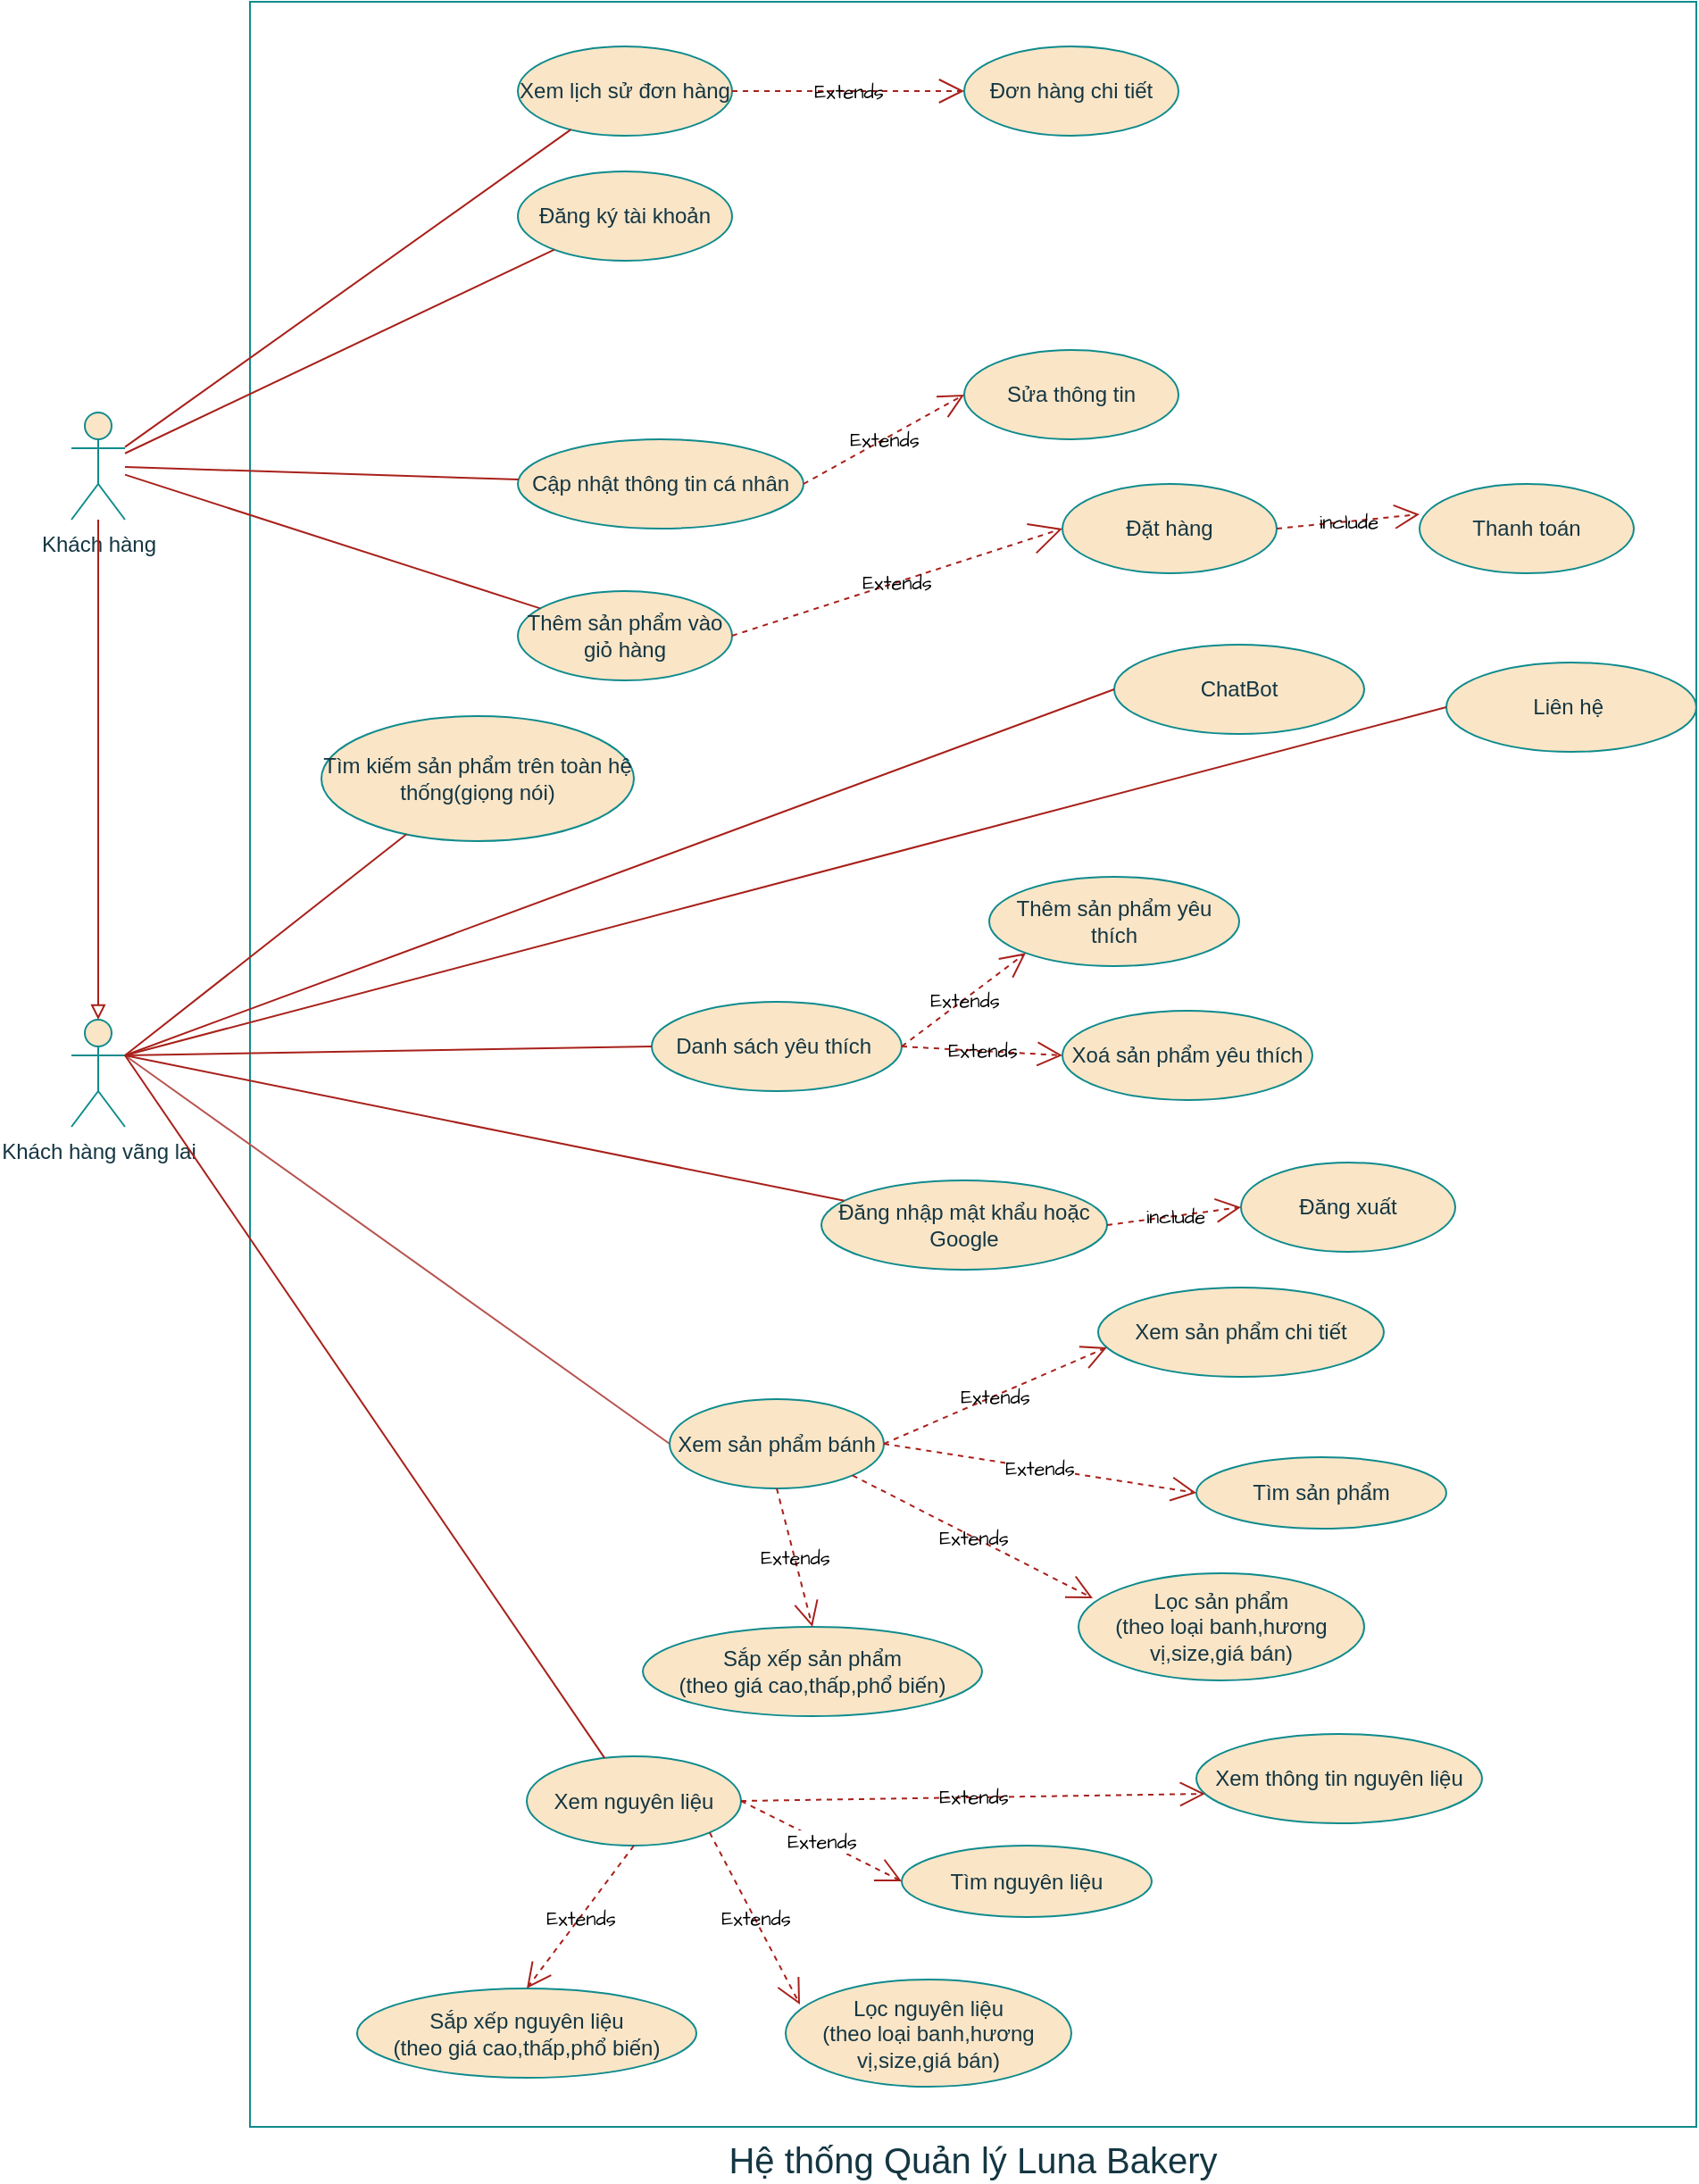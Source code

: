 <mxfile version="28.0.6">
  <diagram id="use_case_customer_diagram" name="Page-1">
    <mxGraphModel dx="2013" dy="795" grid="1" gridSize="10" guides="1" tooltips="1" connect="1" arrows="1" fold="1" page="1" pageScale="1" pageWidth="827" pageHeight="1169" math="0" shadow="0">
      <root>
        <mxCell id="0" />
        <mxCell id="1" parent="0" />
        <mxCell id="system_boundary" value="Hệ thống Quản lý Luna Bakery" style="shape=rectangle;labelPosition=top;verticalLabelPosition=bottom;align=center;verticalAlign=top;whiteSpace=wrap;fillColor=none;fontSize=20;labelBackgroundColor=none;strokeColor=#0F8B8D;fontColor=#143642;" parent="1" vertex="1">
          <mxGeometry x="-70" y="20" width="810" height="1190" as="geometry" />
        </mxCell>
        <mxCell id="customer_actor" value="Khách hàng" style="shape=umlActor;verticalLabelPosition=bottom;verticalAlign=top;html=1;labelBackgroundColor=none;fillColor=#FAE5C7;strokeColor=#0F8B8D;fontColor=#143642;" parent="1" vertex="1">
          <mxGeometry x="-170" y="250" width="30" height="60" as="geometry" />
        </mxCell>
        <mxCell id="pOwzvyj6JEWEIcj3ehGx-12" style="rounded=0;orthogonalLoop=1;jettySize=auto;html=1;exitX=1;exitY=0.333;exitDx=0;exitDy=0;exitPerimeter=0;entryX=0;entryY=0.5;entryDx=0;entryDy=0;fillColor=#f8cecc;strokeColor=#b85450;endArrow=none;endFill=0;" edge="1" parent="1" source="guest_actor" target="pOwzvyj6JEWEIcj3ehGx-3">
          <mxGeometry relative="1" as="geometry" />
        </mxCell>
        <mxCell id="guest_actor" value="Khách hàng vãng lai" style="shape=umlActor;verticalLabelPosition=bottom;verticalAlign=top;html=1;labelBackgroundColor=none;fillColor=#FAE5C7;strokeColor=#0F8B8D;fontColor=#143642;" parent="1" vertex="1">
          <mxGeometry x="-170" y="590" width="30" height="60" as="geometry" />
        </mxCell>
        <mxCell id="generalization_guest_customer" value="" style="endArrow=none;endSize=12;endFill=0;html=1;rounded=0;exitX=0.5;exitY=0;exitDx=0;exitDy=0;entryX=0.5;entryY=1;entryDx=0;entryDy=0;startFill=0;startArrow=block;labelBackgroundColor=none;strokeColor=#A8201A;fontColor=default;" parent="1" source="guest_actor" target="customer_actor" edge="1">
          <mxGeometry width="160" height="100" relative="1" as="geometry">
            <mxPoint x="1100" y="1060" as="sourcePoint" />
            <mxPoint x="1110" y="1010" as="targetPoint" />
          </mxGeometry>
        </mxCell>
        <mxCell id="uc_view_products" value="Xem nguyên liệu" style="ellipse;whiteSpace=wrap;html=1;labelBackgroundColor=none;fillColor=#FAE5C7;strokeColor=#0F8B8D;fontColor=#143642;" parent="1" vertex="1">
          <mxGeometry x="85" y="1002.5" width="120" height="50" as="geometry" />
        </mxCell>
        <mxCell id="uc_view_product_details" value="Xem thông tin nguyên liệu" style="ellipse;whiteSpace=wrap;html=1;labelBackgroundColor=none;fillColor=#FAE5C7;strokeColor=#0F8B8D;fontColor=#143642;" parent="1" vertex="1">
          <mxGeometry x="460" y="990.0" width="160" height="50" as="geometry" />
        </mxCell>
        <mxCell id="uc_filter_products" value="Lọc nguyên liệu&lt;div&gt;(theo loại banh,hương vị,size,giá bán)&lt;/div&gt;" style="ellipse;whiteSpace=wrap;html=1;labelBackgroundColor=none;fillColor=#FAE5C7;strokeColor=#0F8B8D;fontColor=#143642;" parent="1" vertex="1">
          <mxGeometry x="230" y="1127.5" width="160" height="60" as="geometry" />
        </mxCell>
        <mxCell id="uc_sort_products" value="Sắp xếp nguyên liệu&lt;br&gt;(theo giá cao,thấp,phổ biến)" style="ellipse;whiteSpace=wrap;html=1;labelBackgroundColor=none;fillColor=#FAE5C7;strokeColor=#0F8B8D;fontColor=#143642;" parent="1" vertex="1">
          <mxGeometry x="-10" y="1132.5" width="190" height="50" as="geometry" />
        </mxCell>
        <mxCell id="uc_search_products" value="Tìm kiếm sản phẩm trên toàn hệ thống(giọng nói)" style="ellipse;whiteSpace=wrap;html=1;labelBackgroundColor=none;fillColor=#FAE5C7;strokeColor=#0F8B8D;fontColor=#143642;" parent="1" vertex="1">
          <mxGeometry x="-30" y="420" width="175" height="70" as="geometry" />
        </mxCell>
        <mxCell id="uc_find_products" value="Tìm nguyên liệu" style="ellipse;whiteSpace=wrap;html=1;labelBackgroundColor=none;fillColor=#FAE5C7;strokeColor=#0F8B8D;fontColor=#143642;" parent="1" vertex="1">
          <mxGeometry x="295" y="1052.5" width="140" height="40" as="geometry" />
        </mxCell>
        <mxCell id="uc_register" value="Đăng ký tài khoản" style="ellipse;whiteSpace=wrap;html=1;labelBackgroundColor=none;fillColor=#FAE5C7;strokeColor=#0F8B8D;fontColor=#143642;" parent="1" vertex="1">
          <mxGeometry x="80" y="115" width="120" height="50" as="geometry" />
        </mxCell>
        <mxCell id="uc_login" value="Đăng nhập mật khẩu hoặc Google" style="ellipse;whiteSpace=wrap;html=1;labelBackgroundColor=none;fillColor=#FAE5C7;strokeColor=#0F8B8D;fontColor=#143642;" parent="1" vertex="1">
          <mxGeometry x="250" y="680" width="160" height="50" as="geometry" />
        </mxCell>
        <mxCell id="uc_logout" value="Đăng xuất" style="ellipse;whiteSpace=wrap;html=1;labelBackgroundColor=none;fillColor=#FAE5C7;strokeColor=#0F8B8D;fontColor=#143642;" parent="1" vertex="1">
          <mxGeometry x="485" y="670" width="120" height="50" as="geometry" />
        </mxCell>
        <mxCell id="uc_update_profile" value="Cập nhật thông tin cá nhân" style="ellipse;whiteSpace=wrap;html=1;labelBackgroundColor=none;fillColor=#FAE5C7;strokeColor=#0F8B8D;fontColor=#143642;" parent="1" vertex="1">
          <mxGeometry x="80" y="265" width="160" height="50" as="geometry" />
        </mxCell>
        <mxCell id="uc_view_order_history" value="Xem lịch sử đơn hàng" style="ellipse;whiteSpace=wrap;html=1;labelBackgroundColor=none;fillColor=#FAE5C7;strokeColor=#0F8B8D;fontColor=#143642;" parent="1" vertex="1">
          <mxGeometry x="80" y="45" width="120" height="50" as="geometry" />
        </mxCell>
        <mxCell id="uc_order_details" value="Đơn hàng chi tiết" style="ellipse;whiteSpace=wrap;html=1;labelBackgroundColor=none;fillColor=#FAE5C7;strokeColor=#0F8B8D;fontColor=#143642;" parent="1" vertex="1">
          <mxGeometry x="330" y="45" width="120" height="50" as="geometry" />
        </mxCell>
        <mxCell id="uc_add_to_cart" value="Thêm sản phẩm vào giỏ hàng" style="ellipse;whiteSpace=wrap;html=1;labelBackgroundColor=none;fillColor=#FAE5C7;strokeColor=#0F8B8D;fontColor=#143642;" parent="1" vertex="1">
          <mxGeometry x="80" y="350" width="120" height="50" as="geometry" />
        </mxCell>
        <mxCell id="uc_place_order" value="Đặt hàng" style="ellipse;whiteSpace=wrap;html=1;labelBackgroundColor=none;fillColor=#FAE5C7;strokeColor=#0F8B8D;fontColor=#143642;" parent="1" vertex="1">
          <mxGeometry x="385" y="290" width="120" height="50" as="geometry" />
        </mxCell>
        <mxCell id="uc_payment" value="Thanh toán" style="ellipse;whiteSpace=wrap;html=1;labelBackgroundColor=none;fillColor=#FAE5C7;strokeColor=#0F8B8D;fontColor=#143642;" parent="1" vertex="1">
          <mxGeometry x="585" y="290" width="120" height="50" as="geometry" />
        </mxCell>
        <mxCell id="conn_guest_view_products" value="" style="endArrow=none;html=1;labelBackgroundColor=none;strokeColor=#A8201A;fontColor=default;exitX=1;exitY=0.333;exitDx=0;exitDy=0;exitPerimeter=0;" parent="1" source="guest_actor" target="uc_view_products" edge="1">
          <mxGeometry width="50" height="50" relative="1" as="geometry">
            <mxPoint x="760" y="585" as="sourcePoint" />
            <mxPoint x="810" y="535" as="targetPoint" />
          </mxGeometry>
        </mxCell>
        <mxCell id="conn_customer_search" value="" style="endArrow=none;html=1;labelBackgroundColor=none;strokeColor=#A8201A;fontColor=default;exitX=1;exitY=0.333;exitDx=0;exitDy=0;exitPerimeter=0;" parent="1" source="guest_actor" target="uc_search_products" edge="1">
          <mxGeometry width="50" height="50" relative="1" as="geometry">
            <mxPoint x="760" y="485" as="sourcePoint" />
            <mxPoint x="810" y="435" as="targetPoint" />
          </mxGeometry>
        </mxCell>
        <mxCell id="conn_customer_register" value="" style="endArrow=none;html=1;labelBackgroundColor=none;strokeColor=#A8201A;fontColor=default;" parent="1" source="customer_actor" target="uc_register" edge="1">
          <mxGeometry width="50" height="50" relative="1" as="geometry">
            <mxPoint x="760" y="485" as="sourcePoint" />
            <mxPoint x="810" y="435" as="targetPoint" />
          </mxGeometry>
        </mxCell>
        <mxCell id="conn_customer_login" value="" style="endArrow=none;html=1;labelBackgroundColor=none;strokeColor=#A8201A;fontColor=default;exitX=1;exitY=0.333;exitDx=0;exitDy=0;exitPerimeter=0;" parent="1" source="guest_actor" target="uc_login" edge="1">
          <mxGeometry width="50" height="50" relative="1" as="geometry">
            <mxPoint x="-140" y="620" as="sourcePoint" />
            <mxPoint x="980" y="915" as="targetPoint" />
          </mxGeometry>
        </mxCell>
        <mxCell id="conn_customer_update_profile" value="" style="endArrow=none;html=1;labelBackgroundColor=none;strokeColor=#A8201A;fontColor=default;" parent="1" source="customer_actor" target="uc_update_profile" edge="1">
          <mxGeometry width="50" height="50" relative="1" as="geometry">
            <mxPoint x="760" y="485" as="sourcePoint" />
            <mxPoint x="810" y="435" as="targetPoint" />
          </mxGeometry>
        </mxCell>
        <mxCell id="conn_customer_order_history" value="" style="endArrow=none;html=1;labelBackgroundColor=none;strokeColor=#A8201A;fontColor=default;" parent="1" source="customer_actor" target="uc_view_order_history" edge="1">
          <mxGeometry width="50" height="50" relative="1" as="geometry">
            <mxPoint x="760" y="485" as="sourcePoint" />
            <mxPoint x="810" y="435" as="targetPoint" />
          </mxGeometry>
        </mxCell>
        <mxCell id="conn_customer_add_to_cart" value="" style="endArrow=none;html=1;labelBackgroundColor=none;strokeColor=#A8201A;fontColor=default;" parent="1" source="customer_actor" target="uc_add_to_cart" edge="1">
          <mxGeometry width="50" height="50" relative="1" as="geometry">
            <mxPoint x="760" y="485" as="sourcePoint" />
            <mxPoint x="810" y="435" as="targetPoint" />
          </mxGeometry>
        </mxCell>
        <mxCell id="include_login_logout" value="include" style="endArrow=open;endSize=12;dashed=1;html=1;rounded=0;hachureGap=4;fontFamily=Architects Daughter;fontSource=https%3A%2F%2Ffonts.googleapis.com%2Fcss%3Ffamily%3DArchitects%2BDaughter;endFill=0;exitX=1;exitY=0.5;exitDx=0;exitDy=0;entryX=0;entryY=0.5;entryDx=0;entryDy=0;labelBackgroundColor=none;strokeColor=#A8201A;fontColor=default;" parent="1" source="uc_login" target="uc_logout" edge="1">
          <mxGeometry width="160" relative="1" as="geometry">
            <mxPoint x="600" y="675" as="sourcePoint" />
          </mxGeometry>
        </mxCell>
        <mxCell id="include_order_payment" value="include" style="endArrow=open;endSize=12;dashed=1;html=1;rounded=0;hachureGap=4;fontFamily=Architects Daughter;fontSource=https%3A%2F%2Ffonts.googleapis.com%2Ffamily%3DArchitects%2BDaughter;endFill=0;exitX=1;exitY=0.5;exitDx=0;exitDy=0;entryX=0;entryY=0.34;entryDx=0;entryDy=0;entryPerimeter=0;labelBackgroundColor=none;strokeColor=#A8201A;fontColor=default;" parent="1" source="uc_place_order" target="uc_payment" edge="1">
          <mxGeometry width="160" relative="1" as="geometry">
            <mxPoint x="365" y="500" as="sourcePoint" />
            <mxPoint x="525" y="500" as="targetPoint" />
          </mxGeometry>
        </mxCell>
        <mxCell id="extends_add_to_cart_order" value="Extends" style="endArrow=open;endSize=16;endFill=0;html=1;rounded=0;hachureGap=4;fontFamily=Architects Daughter;fontSource=https%3A%2F%2Ffonts.googleapis.com%2Fcss%3Ffamily%3DArchitects%2BDaughter;entryX=0;entryY=0.5;entryDx=0;entryDy=0;labelBackgroundColor=none;strokeColor=#A8201A;fontColor=default;dashed=1;exitX=1;exitY=0.5;exitDx=0;exitDy=0;" parent="1" source="uc_add_to_cart" target="uc_place_order" edge="1">
          <mxGeometry width="160" relative="1" as="geometry">
            <mxPoint x="430" y="500" as="sourcePoint" />
            <mxPoint x="590" y="500" as="targetPoint" />
          </mxGeometry>
        </mxCell>
        <mxCell id="extends_view_details" value="Extends" style="endArrow=open;endSize=12;dashed=1;html=1;rounded=0;hachureGap=4;fontFamily=Architects Daughter;fontSource=https%3A%2F%2Ffonts.googleapis.com%2Fcss%3Ffamily%3DArchitects%2BDaughter;endFill=0;exitX=1;exitY=0.5;exitDx=0;exitDy=0;entryX=0.031;entryY=0.67;entryDx=0;entryDy=0;labelBackgroundColor=none;strokeColor=#A8201A;entryPerimeter=0;" parent="1" source="uc_view_products" target="uc_view_product_details" edge="1">
          <mxGeometry relative="1" as="geometry">
            <mxPoint x="167" y="899.16" as="sourcePoint" />
          </mxGeometry>
        </mxCell>
        <mxCell id="extends_find_products" value="Extends" style="endArrow=open;endSize=12;dashed=1;html=1;rounded=0;hachureGap=4;fontFamily=Architects Daughter;fontSource=https%3A%2F%2Ffonts.googleapis.com%2Fcss%3Ffamily%3DArchitects%2BDaughter;endFill=0;exitX=1;exitY=0.5;exitDx=0;exitDy=0;entryX=0;entryY=0.5;entryDx=0;entryDy=0;dashed=1;endArrow=open;endFill=0;strokeColor=#A8201A;" parent="1" source="uc_view_products" target="uc_find_products" edge="1">
          <mxGeometry relative="1" as="geometry">
            <mxPoint x="165" y="1287.5" as="sourcePoint" />
            <mxPoint x="220" y="1222.5" as="targetPoint" />
          </mxGeometry>
        </mxCell>
        <mxCell id="extends_order_details" value="Extends" style="endArrow=open;endSize=12;dashed=1;html=1;rounded=0;hachureGap=4;fontFamily=Architects Daughter;fontSource=https%3A%2F%2Ffonts.googleapis.com%2Fcss%3Ffamily%3DArchitects%2BDaughter;endFill=0;exitX=1;exitY=0.5;exitDx=0;exitDy=0;entryX=0;entryY=0.5;entryDx=0;entryDy=0;labelBackgroundColor=none;strokeColor=#A8201A;" parent="1" source="uc_view_order_history" target="uc_order_details" edge="1">
          <mxGeometry width="160" relative="1" as="geometry">
            <mxPoint x="290" y="70" as="sourcePoint" />
            <mxPoint x="360" y="92" as="targetPoint" />
          </mxGeometry>
        </mxCell>
        <mxCell id="dawNsnhaz4Br6hOezqq4-2" value="Liên hệ&amp;nbsp;" style="ellipse;whiteSpace=wrap;html=1;labelBackgroundColor=none;fillColor=#FAE5C7;strokeColor=#0F8B8D;fontColor=#143642;" parent="1" vertex="1">
          <mxGeometry x="600" y="390" width="140" height="50" as="geometry" />
        </mxCell>
        <mxCell id="dawNsnhaz4Br6hOezqq4-3" value="" style="endArrow=none;html=1;labelBackgroundColor=none;strokeColor=#A8201A;fontColor=default;exitX=1;exitY=0.333;exitDx=0;exitDy=0;exitPerimeter=0;entryX=0;entryY=0.5;entryDx=0;entryDy=0;" parent="1" source="guest_actor" target="dawNsnhaz4Br6hOezqq4-2" edge="1">
          <mxGeometry width="50" height="50" relative="1" as="geometry">
            <mxPoint x="-60" y="600" as="sourcePoint" />
            <mxPoint x="201" y="757" as="targetPoint" />
          </mxGeometry>
        </mxCell>
        <mxCell id="extends_filter_products" value="Extends" style="endArrow=open;endSize=12;dashed=1;html=1;rounded=0;hachureGap=4;fontFamily=Architects Daughter;fontSource=https%3A%2F%2Ffonts.googleapis.com%2Fcss%3Ffamily%3DArchitects%2BDaughter;endFill=0;exitX=1;exitY=1;exitDx=0;exitDy=0;entryX=0.05;entryY=0.233;entryDx=0;entryDy=0;labelBackgroundColor=none;strokeColor=#A8201A;entryPerimeter=0;" parent="1" source="uc_view_products" target="uc_filter_products" edge="1">
          <mxGeometry relative="1" as="geometry">
            <mxPoint x="280" y="945" as="sourcePoint" />
            <mxPoint x="470" y="850" as="targetPoint" />
          </mxGeometry>
        </mxCell>
        <mxCell id="extends_sort_products" value="Extends" style="endArrow=open;endSize=12;dashed=1;html=1;rounded=0;hachureGap=4;fontFamily=Architects Daughter;fontSource=https%3A%2F%2Ffonts.googleapis.com%2Fcss%3Ffamily%3DArchitects%2BDaughter;endFill=0;exitX=0.5;exitY=1;exitDx=0;exitDy=0;entryX=0.5;entryY=0;entryDx=0;entryDy=0;labelBackgroundColor=none;strokeColor=#A8201A;" parent="1" source="uc_view_products" target="uc_sort_products" edge="1">
          <mxGeometry relative="1" as="geometry">
            <mxPoint x="120" y="900" as="sourcePoint" />
            <mxPoint x="286" y="1001" as="targetPoint" />
          </mxGeometry>
        </mxCell>
        <mxCell id="pOwzvyj6JEWEIcj3ehGx-1" value="ChatBot" style="ellipse;whiteSpace=wrap;html=1;labelBackgroundColor=none;fillColor=#FAE5C7;strokeColor=#0F8B8D;fontColor=#143642;" vertex="1" parent="1">
          <mxGeometry x="414" y="380" width="140" height="50" as="geometry" />
        </mxCell>
        <mxCell id="pOwzvyj6JEWEIcj3ehGx-2" value="" style="endArrow=none;html=1;labelBackgroundColor=none;strokeColor=#A8201A;fontColor=default;exitX=1;exitY=0.333;exitDx=0;exitDy=0;exitPerimeter=0;entryX=0;entryY=0.5;entryDx=0;entryDy=0;" edge="1" parent="1" source="guest_actor" target="pOwzvyj6JEWEIcj3ehGx-1">
          <mxGeometry width="50" height="50" relative="1" as="geometry">
            <mxPoint x="-20" y="570" as="sourcePoint" />
            <mxPoint x="215" y="645" as="targetPoint" />
          </mxGeometry>
        </mxCell>
        <mxCell id="pOwzvyj6JEWEIcj3ehGx-3" value="Xem sản phẩm bánh" style="ellipse;whiteSpace=wrap;html=1;labelBackgroundColor=none;fillColor=#FAE5C7;strokeColor=#0F8B8D;fontColor=#143642;" vertex="1" parent="1">
          <mxGeometry x="165" y="802.5" width="120" height="50" as="geometry" />
        </mxCell>
        <mxCell id="pOwzvyj6JEWEIcj3ehGx-4" value="Xem sản phẩm chi tiết" style="ellipse;whiteSpace=wrap;html=1;labelBackgroundColor=none;fillColor=#FAE5C7;strokeColor=#0F8B8D;fontColor=#143642;" vertex="1" parent="1">
          <mxGeometry x="405" y="740" width="160" height="50" as="geometry" />
        </mxCell>
        <mxCell id="pOwzvyj6JEWEIcj3ehGx-5" value="Lọc sản phẩm&lt;br&gt;(theo loại banh,hương vị,size,giá bán)" style="ellipse;whiteSpace=wrap;html=1;labelBackgroundColor=none;fillColor=#FAE5C7;strokeColor=#0F8B8D;fontColor=#143642;" vertex="1" parent="1">
          <mxGeometry x="394" y="900.0" width="160" height="60" as="geometry" />
        </mxCell>
        <mxCell id="pOwzvyj6JEWEIcj3ehGx-6" value="Sắp xếp sản phẩm&lt;br&gt;(theo giá cao,thấp,phổ biến)" style="ellipse;whiteSpace=wrap;html=1;labelBackgroundColor=none;fillColor=#FAE5C7;strokeColor=#0F8B8D;fontColor=#143642;" vertex="1" parent="1">
          <mxGeometry x="150" y="930.0" width="190" height="50" as="geometry" />
        </mxCell>
        <mxCell id="pOwzvyj6JEWEIcj3ehGx-7" value="Tìm sản phẩm" style="ellipse;whiteSpace=wrap;html=1;labelBackgroundColor=none;fillColor=#FAE5C7;strokeColor=#0F8B8D;fontColor=#143642;" vertex="1" parent="1">
          <mxGeometry x="460" y="835.0" width="140" height="40" as="geometry" />
        </mxCell>
        <mxCell id="pOwzvyj6JEWEIcj3ehGx-8" value="Extends" style="endArrow=open;endSize=12;dashed=1;html=1;rounded=0;hachureGap=4;fontFamily=Architects Daughter;fontSource=https%3A%2F%2Ffonts.googleapis.com%2Fcss%3Ffamily%3DArchitects%2BDaughter;endFill=0;exitX=1;exitY=0.5;exitDx=0;exitDy=0;entryX=0.031;entryY=0.67;entryDx=0;entryDy=0;labelBackgroundColor=none;strokeColor=#A8201A;entryPerimeter=0;" edge="1" parent="1" source="pOwzvyj6JEWEIcj3ehGx-3" target="pOwzvyj6JEWEIcj3ehGx-4">
          <mxGeometry relative="1" as="geometry">
            <mxPoint x="257" y="689.16" as="sourcePoint" />
          </mxGeometry>
        </mxCell>
        <mxCell id="pOwzvyj6JEWEIcj3ehGx-9" value="Extends" style="endArrow=open;endSize=12;dashed=1;html=1;rounded=0;hachureGap=4;fontFamily=Architects Daughter;fontSource=https%3A%2F%2Ffonts.googleapis.com%2Fcss%3Ffamily%3DArchitects%2BDaughter;endFill=0;exitX=1;exitY=0.5;exitDx=0;exitDy=0;entryX=0;entryY=0.5;entryDx=0;entryDy=0;dashed=1;endArrow=open;endFill=0;strokeColor=#A8201A;" edge="1" parent="1" source="pOwzvyj6JEWEIcj3ehGx-3" target="pOwzvyj6JEWEIcj3ehGx-7">
          <mxGeometry relative="1" as="geometry">
            <mxPoint x="255" y="1077.5" as="sourcePoint" />
            <mxPoint x="310" y="1012.5" as="targetPoint" />
          </mxGeometry>
        </mxCell>
        <mxCell id="pOwzvyj6JEWEIcj3ehGx-10" value="Extends" style="endArrow=open;endSize=12;dashed=1;html=1;rounded=0;hachureGap=4;fontFamily=Architects Daughter;fontSource=https%3A%2F%2Ffonts.googleapis.com%2Fcss%3Ffamily%3DArchitects%2BDaughter;endFill=0;exitX=1;exitY=1;exitDx=0;exitDy=0;entryX=0.05;entryY=0.233;entryDx=0;entryDy=0;labelBackgroundColor=none;strokeColor=#A8201A;entryPerimeter=0;" edge="1" parent="1" source="pOwzvyj6JEWEIcj3ehGx-3" target="pOwzvyj6JEWEIcj3ehGx-5">
          <mxGeometry relative="1" as="geometry">
            <mxPoint x="370" y="735.0" as="sourcePoint" />
            <mxPoint x="560" y="640.0" as="targetPoint" />
          </mxGeometry>
        </mxCell>
        <mxCell id="pOwzvyj6JEWEIcj3ehGx-11" value="Extends" style="endArrow=open;endSize=12;dashed=1;html=1;rounded=0;hachureGap=4;fontFamily=Architects Daughter;fontSource=https%3A%2F%2Ffonts.googleapis.com%2Fcss%3Ffamily%3DArchitects%2BDaughter;endFill=0;exitX=0.5;exitY=1;exitDx=0;exitDy=0;entryX=0.5;entryY=0;entryDx=0;entryDy=0;labelBackgroundColor=none;strokeColor=#A8201A;" edge="1" parent="1" source="pOwzvyj6JEWEIcj3ehGx-3" target="pOwzvyj6JEWEIcj3ehGx-6">
          <mxGeometry relative="1" as="geometry">
            <mxPoint x="210" y="690.0" as="sourcePoint" />
            <mxPoint x="376" y="791.0" as="targetPoint" />
          </mxGeometry>
        </mxCell>
        <mxCell id="pOwzvyj6JEWEIcj3ehGx-13" value="Danh sách yêu thích&amp;nbsp;" style="ellipse;whiteSpace=wrap;html=1;labelBackgroundColor=none;fillColor=#FAE5C7;strokeColor=#0F8B8D;fontColor=#143642;" vertex="1" parent="1">
          <mxGeometry x="155" y="580" width="140" height="50" as="geometry" />
        </mxCell>
        <mxCell id="pOwzvyj6JEWEIcj3ehGx-14" value="Thêm sản phẩm yêu thích" style="ellipse;whiteSpace=wrap;html=1;labelBackgroundColor=none;fillColor=#FAE5C7;strokeColor=#0F8B8D;fontColor=#143642;" vertex="1" parent="1">
          <mxGeometry x="344" y="510" width="140" height="50" as="geometry" />
        </mxCell>
        <mxCell id="pOwzvyj6JEWEIcj3ehGx-15" value="Xoá sản phẩm yêu thích" style="ellipse;whiteSpace=wrap;html=1;labelBackgroundColor=none;fillColor=#FAE5C7;strokeColor=#0F8B8D;fontColor=#143642;" vertex="1" parent="1">
          <mxGeometry x="385" y="585" width="140" height="50" as="geometry" />
        </mxCell>
        <mxCell id="pOwzvyj6JEWEIcj3ehGx-16" value="Sửa thông tin" style="ellipse;whiteSpace=wrap;html=1;labelBackgroundColor=none;fillColor=#FAE5C7;strokeColor=#0F8B8D;fontColor=#143642;" vertex="1" parent="1">
          <mxGeometry x="330" y="215" width="120" height="50" as="geometry" />
        </mxCell>
        <mxCell id="pOwzvyj6JEWEIcj3ehGx-17" value="" style="endArrow=none;html=1;labelBackgroundColor=none;strokeColor=#A8201A;fontColor=default;exitX=1;exitY=0.333;exitDx=0;exitDy=0;exitPerimeter=0;entryX=0;entryY=0.5;entryDx=0;entryDy=0;" edge="1" parent="1" source="guest_actor" target="pOwzvyj6JEWEIcj3ehGx-13">
          <mxGeometry width="50" height="50" relative="1" as="geometry">
            <mxPoint x="40" y="610" as="sourcePoint" />
            <mxPoint x="443" y="691" as="targetPoint" />
          </mxGeometry>
        </mxCell>
        <mxCell id="pOwzvyj6JEWEIcj3ehGx-18" value="Extends" style="endArrow=open;endSize=12;dashed=1;html=1;rounded=0;hachureGap=4;fontFamily=Architects Daughter;fontSource=https%3A%2F%2Ffonts.googleapis.com%2Fcss%3Ffamily%3DArchitects%2BDaughter;endFill=0;exitX=1;exitY=0.5;exitDx=0;exitDy=0;entryX=0;entryY=1;entryDx=0;entryDy=0;labelBackgroundColor=none;strokeColor=#A8201A;" edge="1" parent="1" source="pOwzvyj6JEWEIcj3ehGx-13" target="pOwzvyj6JEWEIcj3ehGx-14">
          <mxGeometry relative="1" as="geometry">
            <mxPoint x="280" y="584" as="sourcePoint" />
            <mxPoint x="405" y="530" as="targetPoint" />
          </mxGeometry>
        </mxCell>
        <mxCell id="pOwzvyj6JEWEIcj3ehGx-19" value="Extends" style="endArrow=open;endSize=12;dashed=1;html=1;rounded=0;hachureGap=4;fontFamily=Architects Daughter;fontSource=https%3A%2F%2Ffonts.googleapis.com%2Fcss%3Ffamily%3DArchitects%2BDaughter;endFill=0;exitX=1;exitY=0.5;exitDx=0;exitDy=0;entryX=0;entryY=0.5;entryDx=0;entryDy=0;labelBackgroundColor=none;strokeColor=#A8201A;" edge="1" parent="1" source="pOwzvyj6JEWEIcj3ehGx-13" target="pOwzvyj6JEWEIcj3ehGx-15">
          <mxGeometry relative="1" as="geometry">
            <mxPoint x="250" y="702" as="sourcePoint" />
            <mxPoint x="320" y="650" as="targetPoint" />
          </mxGeometry>
        </mxCell>
        <mxCell id="pOwzvyj6JEWEIcj3ehGx-20" value="Extends" style="endArrow=open;endSize=12;dashed=1;html=1;rounded=0;hachureGap=4;fontFamily=Architects Daughter;fontSource=https%3A%2F%2Ffonts.googleapis.com%2Fcss%3Ffamily%3DArchitects%2BDaughter;endFill=0;exitX=1;exitY=0.5;exitDx=0;exitDy=0;entryX=0;entryY=0.5;entryDx=0;entryDy=0;labelBackgroundColor=none;strokeColor=#A8201A;" edge="1" parent="1" source="uc_update_profile" target="pOwzvyj6JEWEIcj3ehGx-16">
          <mxGeometry relative="1" as="geometry">
            <mxPoint x="210" y="272" as="sourcePoint" />
            <mxPoint x="280" y="220" as="targetPoint" />
          </mxGeometry>
        </mxCell>
      </root>
    </mxGraphModel>
  </diagram>
</mxfile>
